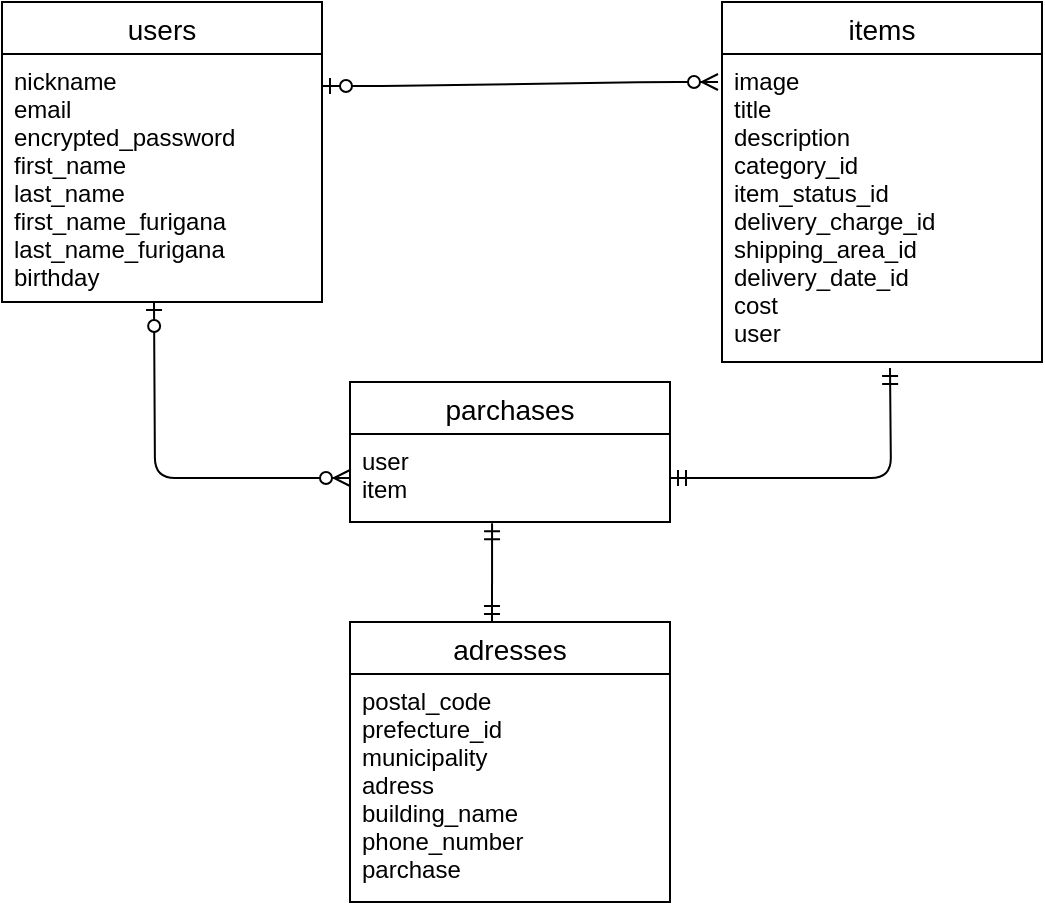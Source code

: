 <mxfile>
    <diagram id="pQXaJHJQP89Idy-3X0G_" name="ページ1">
        <mxGraphModel dx="838" dy="505" grid="1" gridSize="10" guides="1" tooltips="1" connect="1" arrows="1" fold="1" page="1" pageScale="1" pageWidth="827" pageHeight="1169" math="0" shadow="0">
            <root>
                <mxCell id="0"/>
                <mxCell id="1" parent="0"/>
                <mxCell id="2" value="users" style="swimlane;fontStyle=0;childLayout=stackLayout;horizontal=1;startSize=26;horizontalStack=0;resizeParent=1;resizeParentMax=0;resizeLast=0;collapsible=1;marginBottom=0;align=center;fontSize=14;" parent="1" vertex="1">
                    <mxGeometry x="80" y="40" width="160" height="150" as="geometry"/>
                </mxCell>
                <mxCell id="3" value="nickname&#10;email&#10;encrypted_password&#10;first_name&#10;last_name&#10;first_name_furigana&#10;last_name_furigana&#10;birthday" style="text;strokeColor=none;fillColor=none;spacingLeft=4;spacingRight=4;overflow=hidden;rotatable=0;points=[[0,0.5],[1,0.5]];portConstraint=eastwest;fontSize=12;" parent="2" vertex="1">
                    <mxGeometry y="26" width="160" height="124" as="geometry"/>
                </mxCell>
                <mxCell id="6" value="items" style="swimlane;fontStyle=0;childLayout=stackLayout;horizontal=1;startSize=26;horizontalStack=0;resizeParent=1;resizeParentMax=0;resizeLast=0;collapsible=1;marginBottom=0;align=center;fontSize=14;" parent="1" vertex="1">
                    <mxGeometry x="440" y="40" width="160" height="180" as="geometry"/>
                </mxCell>
                <mxCell id="7" value="image&#10;title&#10;description&#10;category_id&#10;item_status_id&#10;delivery_charge_id&#10;shipping_area_id&#10;delivery_date_id&#10;cost&#10;user" style="text;strokeColor=none;fillColor=none;spacingLeft=4;spacingRight=4;overflow=hidden;rotatable=0;points=[[0,0.5],[1,0.5]];portConstraint=eastwest;fontSize=12;" parent="6" vertex="1">
                    <mxGeometry y="26" width="160" height="154" as="geometry"/>
                </mxCell>
                <mxCell id="11" value="parchases" style="swimlane;fontStyle=0;childLayout=stackLayout;horizontal=1;startSize=26;horizontalStack=0;resizeParent=1;resizeParentMax=0;resizeLast=0;collapsible=1;marginBottom=0;align=center;fontSize=14;" parent="1" vertex="1">
                    <mxGeometry x="254" y="230" width="160" height="70" as="geometry"/>
                </mxCell>
                <mxCell id="12" value="user&#10;item" style="text;strokeColor=none;fillColor=none;spacingLeft=4;spacingRight=4;overflow=hidden;rotatable=0;points=[[0,0.5],[1,0.5]];portConstraint=eastwest;fontSize=12;" parent="11" vertex="1">
                    <mxGeometry y="26" width="160" height="44" as="geometry"/>
                </mxCell>
                <mxCell id="23" value="" style="edgeStyle=entityRelationEdgeStyle;fontSize=12;html=1;endArrow=ERzeroToMany;startArrow=ERzeroToOne;" parent="1" edge="1">
                    <mxGeometry width="100" height="100" relative="1" as="geometry">
                        <mxPoint x="240" y="82" as="sourcePoint"/>
                        <mxPoint x="438" y="80" as="targetPoint"/>
                    </mxGeometry>
                </mxCell>
                <mxCell id="25" value="adresses" style="swimlane;fontStyle=0;childLayout=stackLayout;horizontal=1;startSize=26;horizontalStack=0;resizeParent=1;resizeParentMax=0;resizeLast=0;collapsible=1;marginBottom=0;align=center;fontSize=14;" vertex="1" parent="1">
                    <mxGeometry x="254" y="350" width="160" height="140" as="geometry"/>
                </mxCell>
                <mxCell id="26" value="postal_code&#10;prefecture_id&#10;municipality&#10;adress&#10;building_name&#10;phone_number&#10;parchase" style="text;strokeColor=none;fillColor=none;spacingLeft=4;spacingRight=4;overflow=hidden;rotatable=0;points=[[0,0.5],[1,0.5]];portConstraint=eastwest;fontSize=12;" vertex="1" parent="25">
                    <mxGeometry y="26" width="160" height="114" as="geometry"/>
                </mxCell>
                <mxCell id="31" value="" style="fontSize=12;html=1;endArrow=ERmandOne;startArrow=ERmandOne;entryX=0.444;entryY=1.014;entryDx=0;entryDy=0;entryPerimeter=0;" edge="1" parent="1" target="12">
                    <mxGeometry width="100" height="100" relative="1" as="geometry">
                        <mxPoint x="325" y="350" as="sourcePoint"/>
                        <mxPoint x="390" y="210" as="targetPoint"/>
                    </mxGeometry>
                </mxCell>
                <mxCell id="32" value="" style="edgeStyle=orthogonalEdgeStyle;fontSize=12;html=1;endArrow=ERzeroToMany;startArrow=ERzeroToOne;entryX=0;entryY=0.5;entryDx=0;entryDy=0;" edge="1" parent="1" target="12">
                    <mxGeometry width="100" height="100" relative="1" as="geometry">
                        <mxPoint x="156" y="190" as="sourcePoint"/>
                        <mxPoint x="190" y="290" as="targetPoint"/>
                    </mxGeometry>
                </mxCell>
                <mxCell id="34" value="" style="edgeStyle=orthogonalEdgeStyle;fontSize=12;html=1;endArrow=ERmandOne;startArrow=ERmandOne;exitX=1;exitY=0.5;exitDx=0;exitDy=0;" edge="1" parent="1" source="12">
                    <mxGeometry width="100" height="100" relative="1" as="geometry">
                        <mxPoint x="414" y="290" as="sourcePoint"/>
                        <mxPoint x="524" y="223" as="targetPoint"/>
                    </mxGeometry>
                </mxCell>
            </root>
        </mxGraphModel>
    </diagram>
</mxfile>